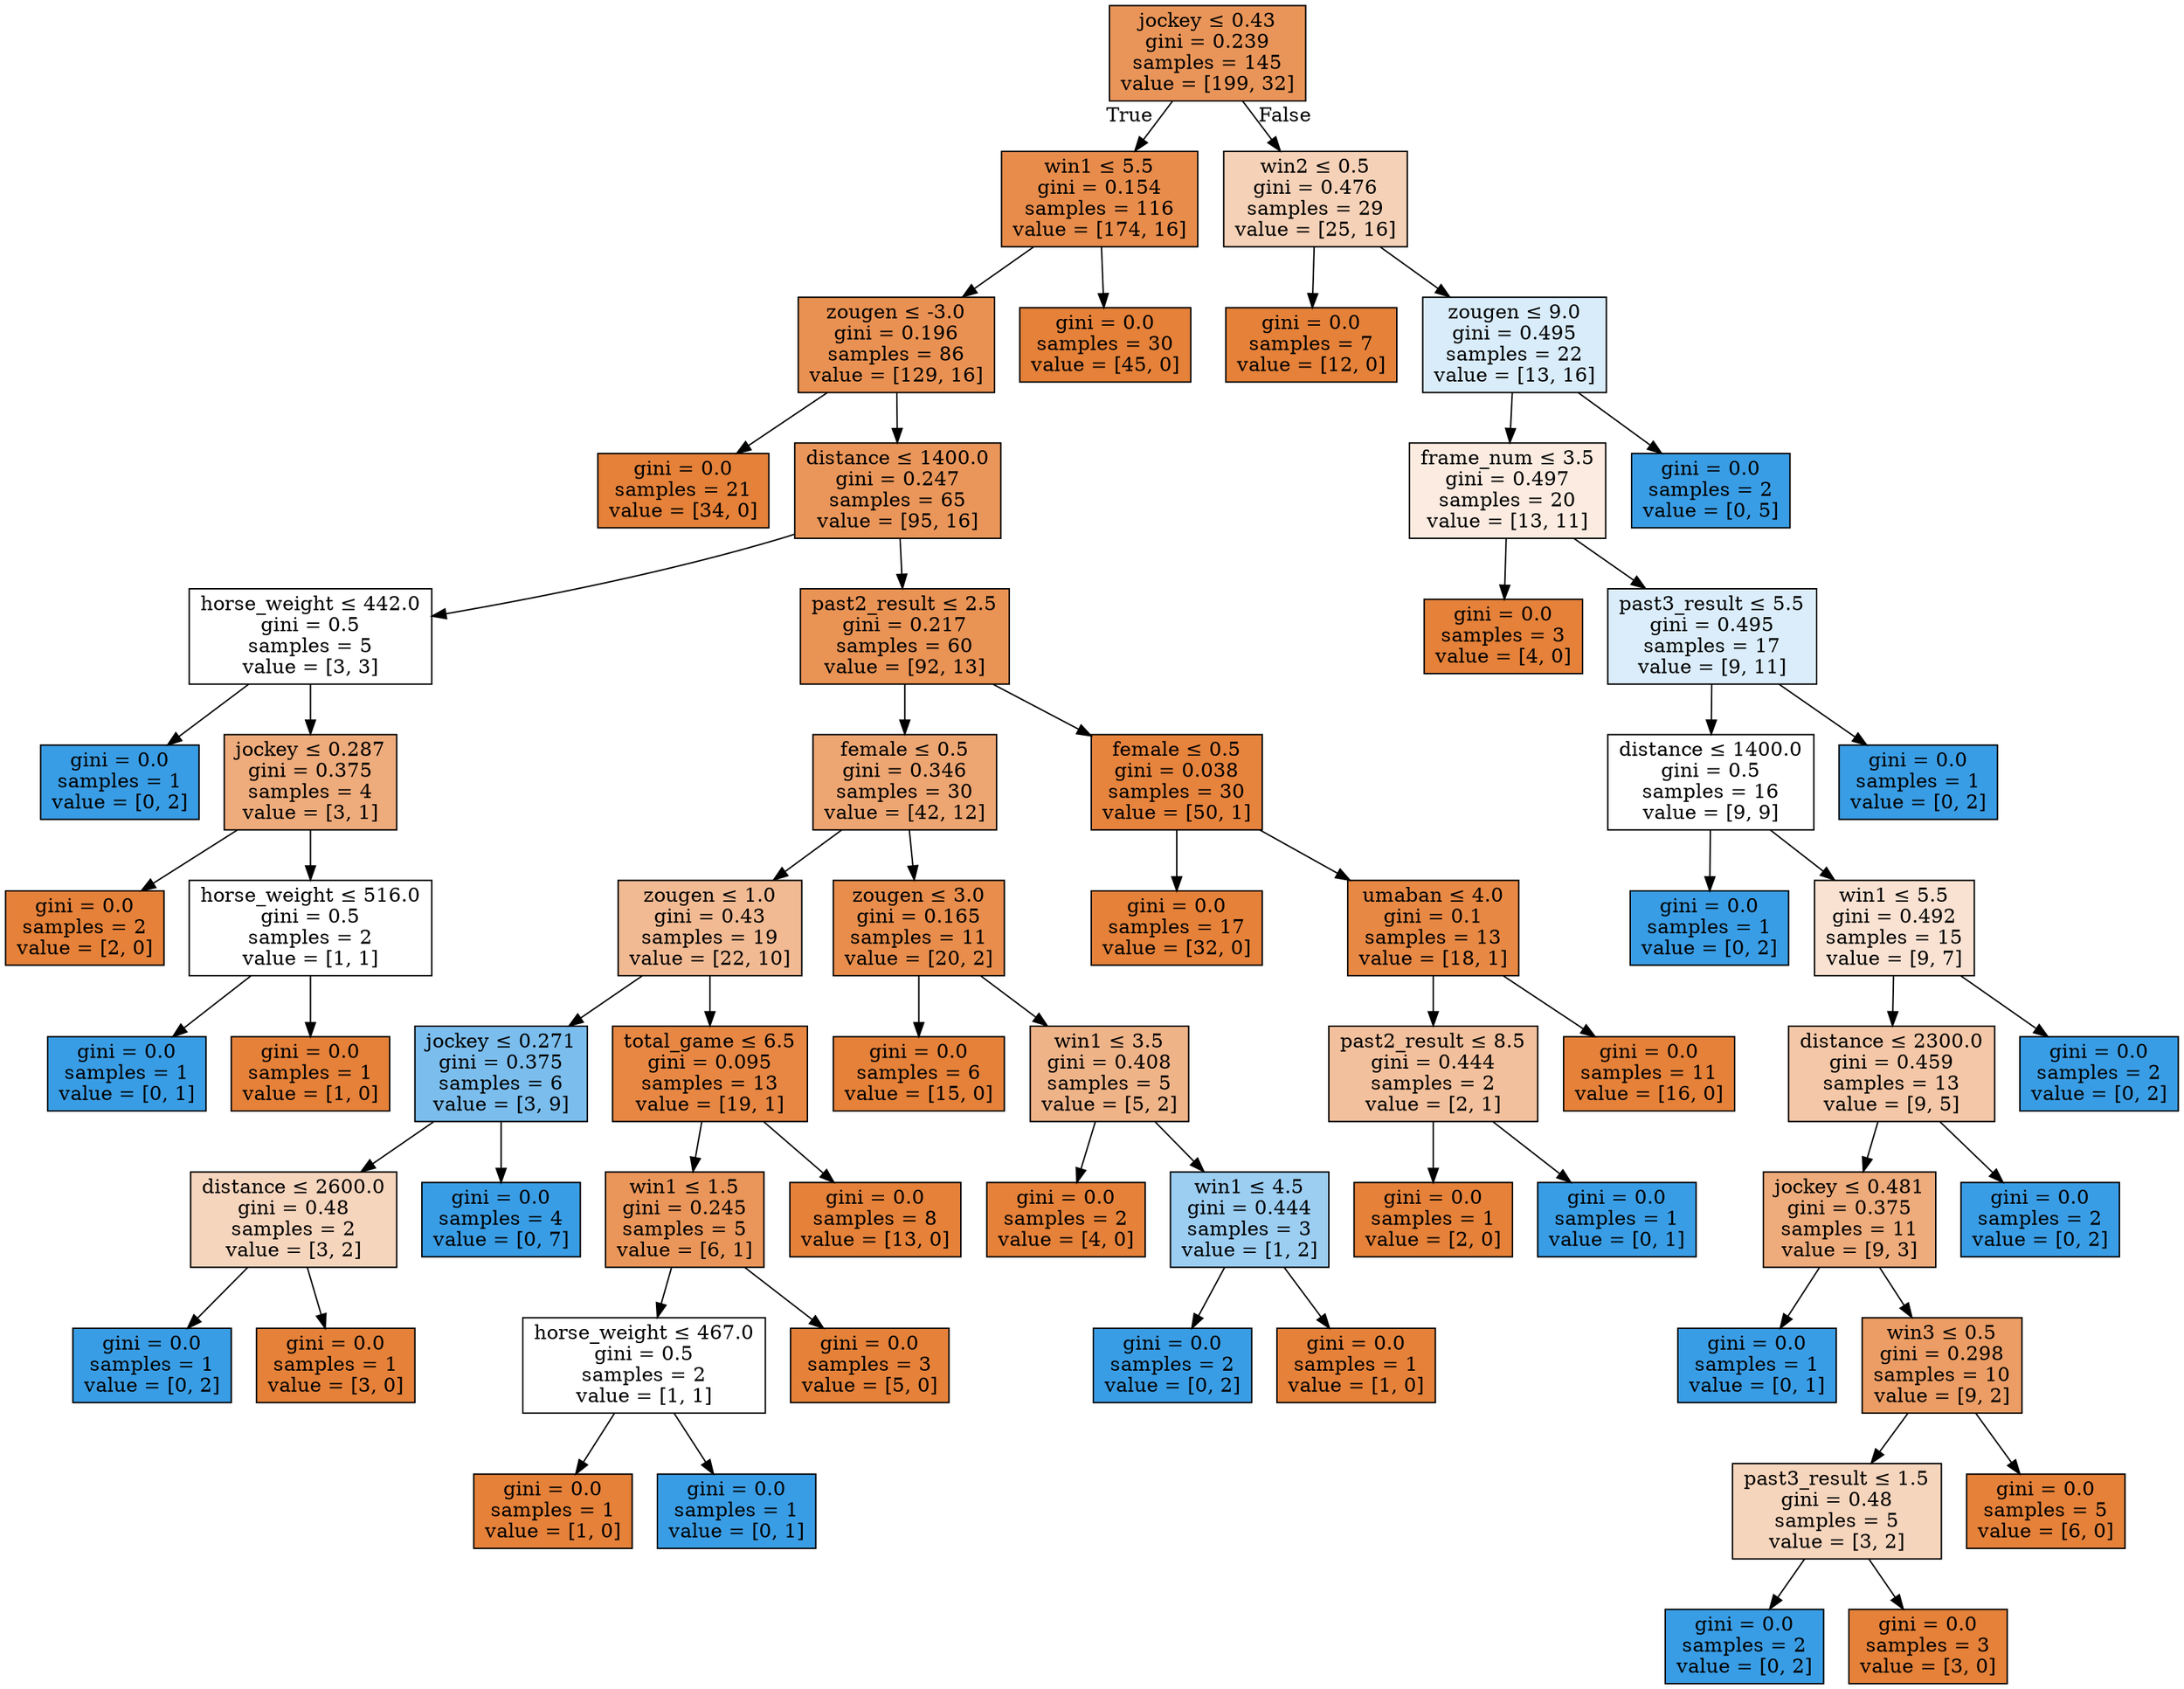digraph Tree {
node [shape=box, style="filled", color="black"] ;
0 [label=<jockey &le; 0.43<br/>gini = 0.239<br/>samples = 145<br/>value = [199, 32]>, fillcolor="#e58139d6"] ;
1 [label=<win1 &le; 5.5<br/>gini = 0.154<br/>samples = 116<br/>value = [174, 16]>, fillcolor="#e58139e8"] ;
0 -> 1 [labeldistance=2.5, labelangle=45, headlabel="True"] ;
2 [label=<zougen &le; -3.0<br/>gini = 0.196<br/>samples = 86<br/>value = [129, 16]>, fillcolor="#e58139df"] ;
1 -> 2 ;
3 [label=<gini = 0.0<br/>samples = 21<br/>value = [34, 0]>, fillcolor="#e58139ff"] ;
2 -> 3 ;
4 [label=<distance &le; 1400.0<br/>gini = 0.247<br/>samples = 65<br/>value = [95, 16]>, fillcolor="#e58139d4"] ;
2 -> 4 ;
5 [label=<horse_weight &le; 442.0<br/>gini = 0.5<br/>samples = 5<br/>value = [3, 3]>, fillcolor="#e5813900"] ;
4 -> 5 ;
6 [label=<gini = 0.0<br/>samples = 1<br/>value = [0, 2]>, fillcolor="#399de5ff"] ;
5 -> 6 ;
7 [label=<jockey &le; 0.287<br/>gini = 0.375<br/>samples = 4<br/>value = [3, 1]>, fillcolor="#e58139aa"] ;
5 -> 7 ;
8 [label=<gini = 0.0<br/>samples = 2<br/>value = [2, 0]>, fillcolor="#e58139ff"] ;
7 -> 8 ;
9 [label=<horse_weight &le; 516.0<br/>gini = 0.5<br/>samples = 2<br/>value = [1, 1]>, fillcolor="#e5813900"] ;
7 -> 9 ;
10 [label=<gini = 0.0<br/>samples = 1<br/>value = [0, 1]>, fillcolor="#399de5ff"] ;
9 -> 10 ;
11 [label=<gini = 0.0<br/>samples = 1<br/>value = [1, 0]>, fillcolor="#e58139ff"] ;
9 -> 11 ;
12 [label=<past2_result &le; 2.5<br/>gini = 0.217<br/>samples = 60<br/>value = [92, 13]>, fillcolor="#e58139db"] ;
4 -> 12 ;
13 [label=<female &le; 0.5<br/>gini = 0.346<br/>samples = 30<br/>value = [42, 12]>, fillcolor="#e58139b6"] ;
12 -> 13 ;
14 [label=<zougen &le; 1.0<br/>gini = 0.43<br/>samples = 19<br/>value = [22, 10]>, fillcolor="#e581398b"] ;
13 -> 14 ;
15 [label=<jockey &le; 0.271<br/>gini = 0.375<br/>samples = 6<br/>value = [3, 9]>, fillcolor="#399de5aa"] ;
14 -> 15 ;
16 [label=<distance &le; 2600.0<br/>gini = 0.48<br/>samples = 2<br/>value = [3, 2]>, fillcolor="#e5813955"] ;
15 -> 16 ;
17 [label=<gini = 0.0<br/>samples = 1<br/>value = [0, 2]>, fillcolor="#399de5ff"] ;
16 -> 17 ;
18 [label=<gini = 0.0<br/>samples = 1<br/>value = [3, 0]>, fillcolor="#e58139ff"] ;
16 -> 18 ;
19 [label=<gini = 0.0<br/>samples = 4<br/>value = [0, 7]>, fillcolor="#399de5ff"] ;
15 -> 19 ;
20 [label=<total_game &le; 6.5<br/>gini = 0.095<br/>samples = 13<br/>value = [19, 1]>, fillcolor="#e58139f2"] ;
14 -> 20 ;
21 [label=<win1 &le; 1.5<br/>gini = 0.245<br/>samples = 5<br/>value = [6, 1]>, fillcolor="#e58139d4"] ;
20 -> 21 ;
22 [label=<horse_weight &le; 467.0<br/>gini = 0.5<br/>samples = 2<br/>value = [1, 1]>, fillcolor="#e5813900"] ;
21 -> 22 ;
23 [label=<gini = 0.0<br/>samples = 1<br/>value = [1, 0]>, fillcolor="#e58139ff"] ;
22 -> 23 ;
24 [label=<gini = 0.0<br/>samples = 1<br/>value = [0, 1]>, fillcolor="#399de5ff"] ;
22 -> 24 ;
25 [label=<gini = 0.0<br/>samples = 3<br/>value = [5, 0]>, fillcolor="#e58139ff"] ;
21 -> 25 ;
26 [label=<gini = 0.0<br/>samples = 8<br/>value = [13, 0]>, fillcolor="#e58139ff"] ;
20 -> 26 ;
27 [label=<zougen &le; 3.0<br/>gini = 0.165<br/>samples = 11<br/>value = [20, 2]>, fillcolor="#e58139e6"] ;
13 -> 27 ;
28 [label=<gini = 0.0<br/>samples = 6<br/>value = [15, 0]>, fillcolor="#e58139ff"] ;
27 -> 28 ;
29 [label=<win1 &le; 3.5<br/>gini = 0.408<br/>samples = 5<br/>value = [5, 2]>, fillcolor="#e5813999"] ;
27 -> 29 ;
30 [label=<gini = 0.0<br/>samples = 2<br/>value = [4, 0]>, fillcolor="#e58139ff"] ;
29 -> 30 ;
31 [label=<win1 &le; 4.5<br/>gini = 0.444<br/>samples = 3<br/>value = [1, 2]>, fillcolor="#399de57f"] ;
29 -> 31 ;
32 [label=<gini = 0.0<br/>samples = 2<br/>value = [0, 2]>, fillcolor="#399de5ff"] ;
31 -> 32 ;
33 [label=<gini = 0.0<br/>samples = 1<br/>value = [1, 0]>, fillcolor="#e58139ff"] ;
31 -> 33 ;
34 [label=<female &le; 0.5<br/>gini = 0.038<br/>samples = 30<br/>value = [50, 1]>, fillcolor="#e58139fa"] ;
12 -> 34 ;
35 [label=<gini = 0.0<br/>samples = 17<br/>value = [32, 0]>, fillcolor="#e58139ff"] ;
34 -> 35 ;
36 [label=<umaban &le; 4.0<br/>gini = 0.1<br/>samples = 13<br/>value = [18, 1]>, fillcolor="#e58139f1"] ;
34 -> 36 ;
37 [label=<past2_result &le; 8.5<br/>gini = 0.444<br/>samples = 2<br/>value = [2, 1]>, fillcolor="#e581397f"] ;
36 -> 37 ;
38 [label=<gini = 0.0<br/>samples = 1<br/>value = [2, 0]>, fillcolor="#e58139ff"] ;
37 -> 38 ;
39 [label=<gini = 0.0<br/>samples = 1<br/>value = [0, 1]>, fillcolor="#399de5ff"] ;
37 -> 39 ;
40 [label=<gini = 0.0<br/>samples = 11<br/>value = [16, 0]>, fillcolor="#e58139ff"] ;
36 -> 40 ;
41 [label=<gini = 0.0<br/>samples = 30<br/>value = [45, 0]>, fillcolor="#e58139ff"] ;
1 -> 41 ;
42 [label=<win2 &le; 0.5<br/>gini = 0.476<br/>samples = 29<br/>value = [25, 16]>, fillcolor="#e581395c"] ;
0 -> 42 [labeldistance=2.5, labelangle=-45, headlabel="False"] ;
43 [label=<gini = 0.0<br/>samples = 7<br/>value = [12, 0]>, fillcolor="#e58139ff"] ;
42 -> 43 ;
44 [label=<zougen &le; 9.0<br/>gini = 0.495<br/>samples = 22<br/>value = [13, 16]>, fillcolor="#399de530"] ;
42 -> 44 ;
45 [label=<frame_num &le; 3.5<br/>gini = 0.497<br/>samples = 20<br/>value = [13, 11]>, fillcolor="#e5813927"] ;
44 -> 45 ;
46 [label=<gini = 0.0<br/>samples = 3<br/>value = [4, 0]>, fillcolor="#e58139ff"] ;
45 -> 46 ;
47 [label=<past3_result &le; 5.5<br/>gini = 0.495<br/>samples = 17<br/>value = [9, 11]>, fillcolor="#399de52e"] ;
45 -> 47 ;
48 [label=<distance &le; 1400.0<br/>gini = 0.5<br/>samples = 16<br/>value = [9, 9]>, fillcolor="#e5813900"] ;
47 -> 48 ;
49 [label=<gini = 0.0<br/>samples = 1<br/>value = [0, 2]>, fillcolor="#399de5ff"] ;
48 -> 49 ;
50 [label=<win1 &le; 5.5<br/>gini = 0.492<br/>samples = 15<br/>value = [9, 7]>, fillcolor="#e5813939"] ;
48 -> 50 ;
51 [label=<distance &le; 2300.0<br/>gini = 0.459<br/>samples = 13<br/>value = [9, 5]>, fillcolor="#e5813971"] ;
50 -> 51 ;
52 [label=<jockey &le; 0.481<br/>gini = 0.375<br/>samples = 11<br/>value = [9, 3]>, fillcolor="#e58139aa"] ;
51 -> 52 ;
53 [label=<gini = 0.0<br/>samples = 1<br/>value = [0, 1]>, fillcolor="#399de5ff"] ;
52 -> 53 ;
54 [label=<win3 &le; 0.5<br/>gini = 0.298<br/>samples = 10<br/>value = [9, 2]>, fillcolor="#e58139c6"] ;
52 -> 54 ;
55 [label=<past3_result &le; 1.5<br/>gini = 0.48<br/>samples = 5<br/>value = [3, 2]>, fillcolor="#e5813955"] ;
54 -> 55 ;
56 [label=<gini = 0.0<br/>samples = 2<br/>value = [0, 2]>, fillcolor="#399de5ff"] ;
55 -> 56 ;
57 [label=<gini = 0.0<br/>samples = 3<br/>value = [3, 0]>, fillcolor="#e58139ff"] ;
55 -> 57 ;
58 [label=<gini = 0.0<br/>samples = 5<br/>value = [6, 0]>, fillcolor="#e58139ff"] ;
54 -> 58 ;
59 [label=<gini = 0.0<br/>samples = 2<br/>value = [0, 2]>, fillcolor="#399de5ff"] ;
51 -> 59 ;
60 [label=<gini = 0.0<br/>samples = 2<br/>value = [0, 2]>, fillcolor="#399de5ff"] ;
50 -> 60 ;
61 [label=<gini = 0.0<br/>samples = 1<br/>value = [0, 2]>, fillcolor="#399de5ff"] ;
47 -> 61 ;
62 [label=<gini = 0.0<br/>samples = 2<br/>value = [0, 5]>, fillcolor="#399de5ff"] ;
44 -> 62 ;
}